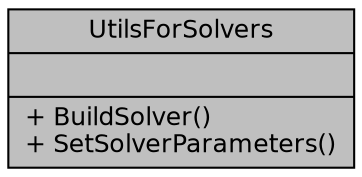 digraph "UtilsForSolvers"
{
  bgcolor="transparent";
  edge [fontname="Helvetica",fontsize="12",labelfontname="Helvetica",labelfontsize="12"];
  node [fontname="Helvetica",fontsize="12",shape=record];
  Node1 [label="{UtilsForSolvers\n||+ BuildSolver()\l+ SetSolverParameters()\l}",height=0.2,width=0.4,color="black", fillcolor="grey75", style="filled", fontcolor="black"];
}
